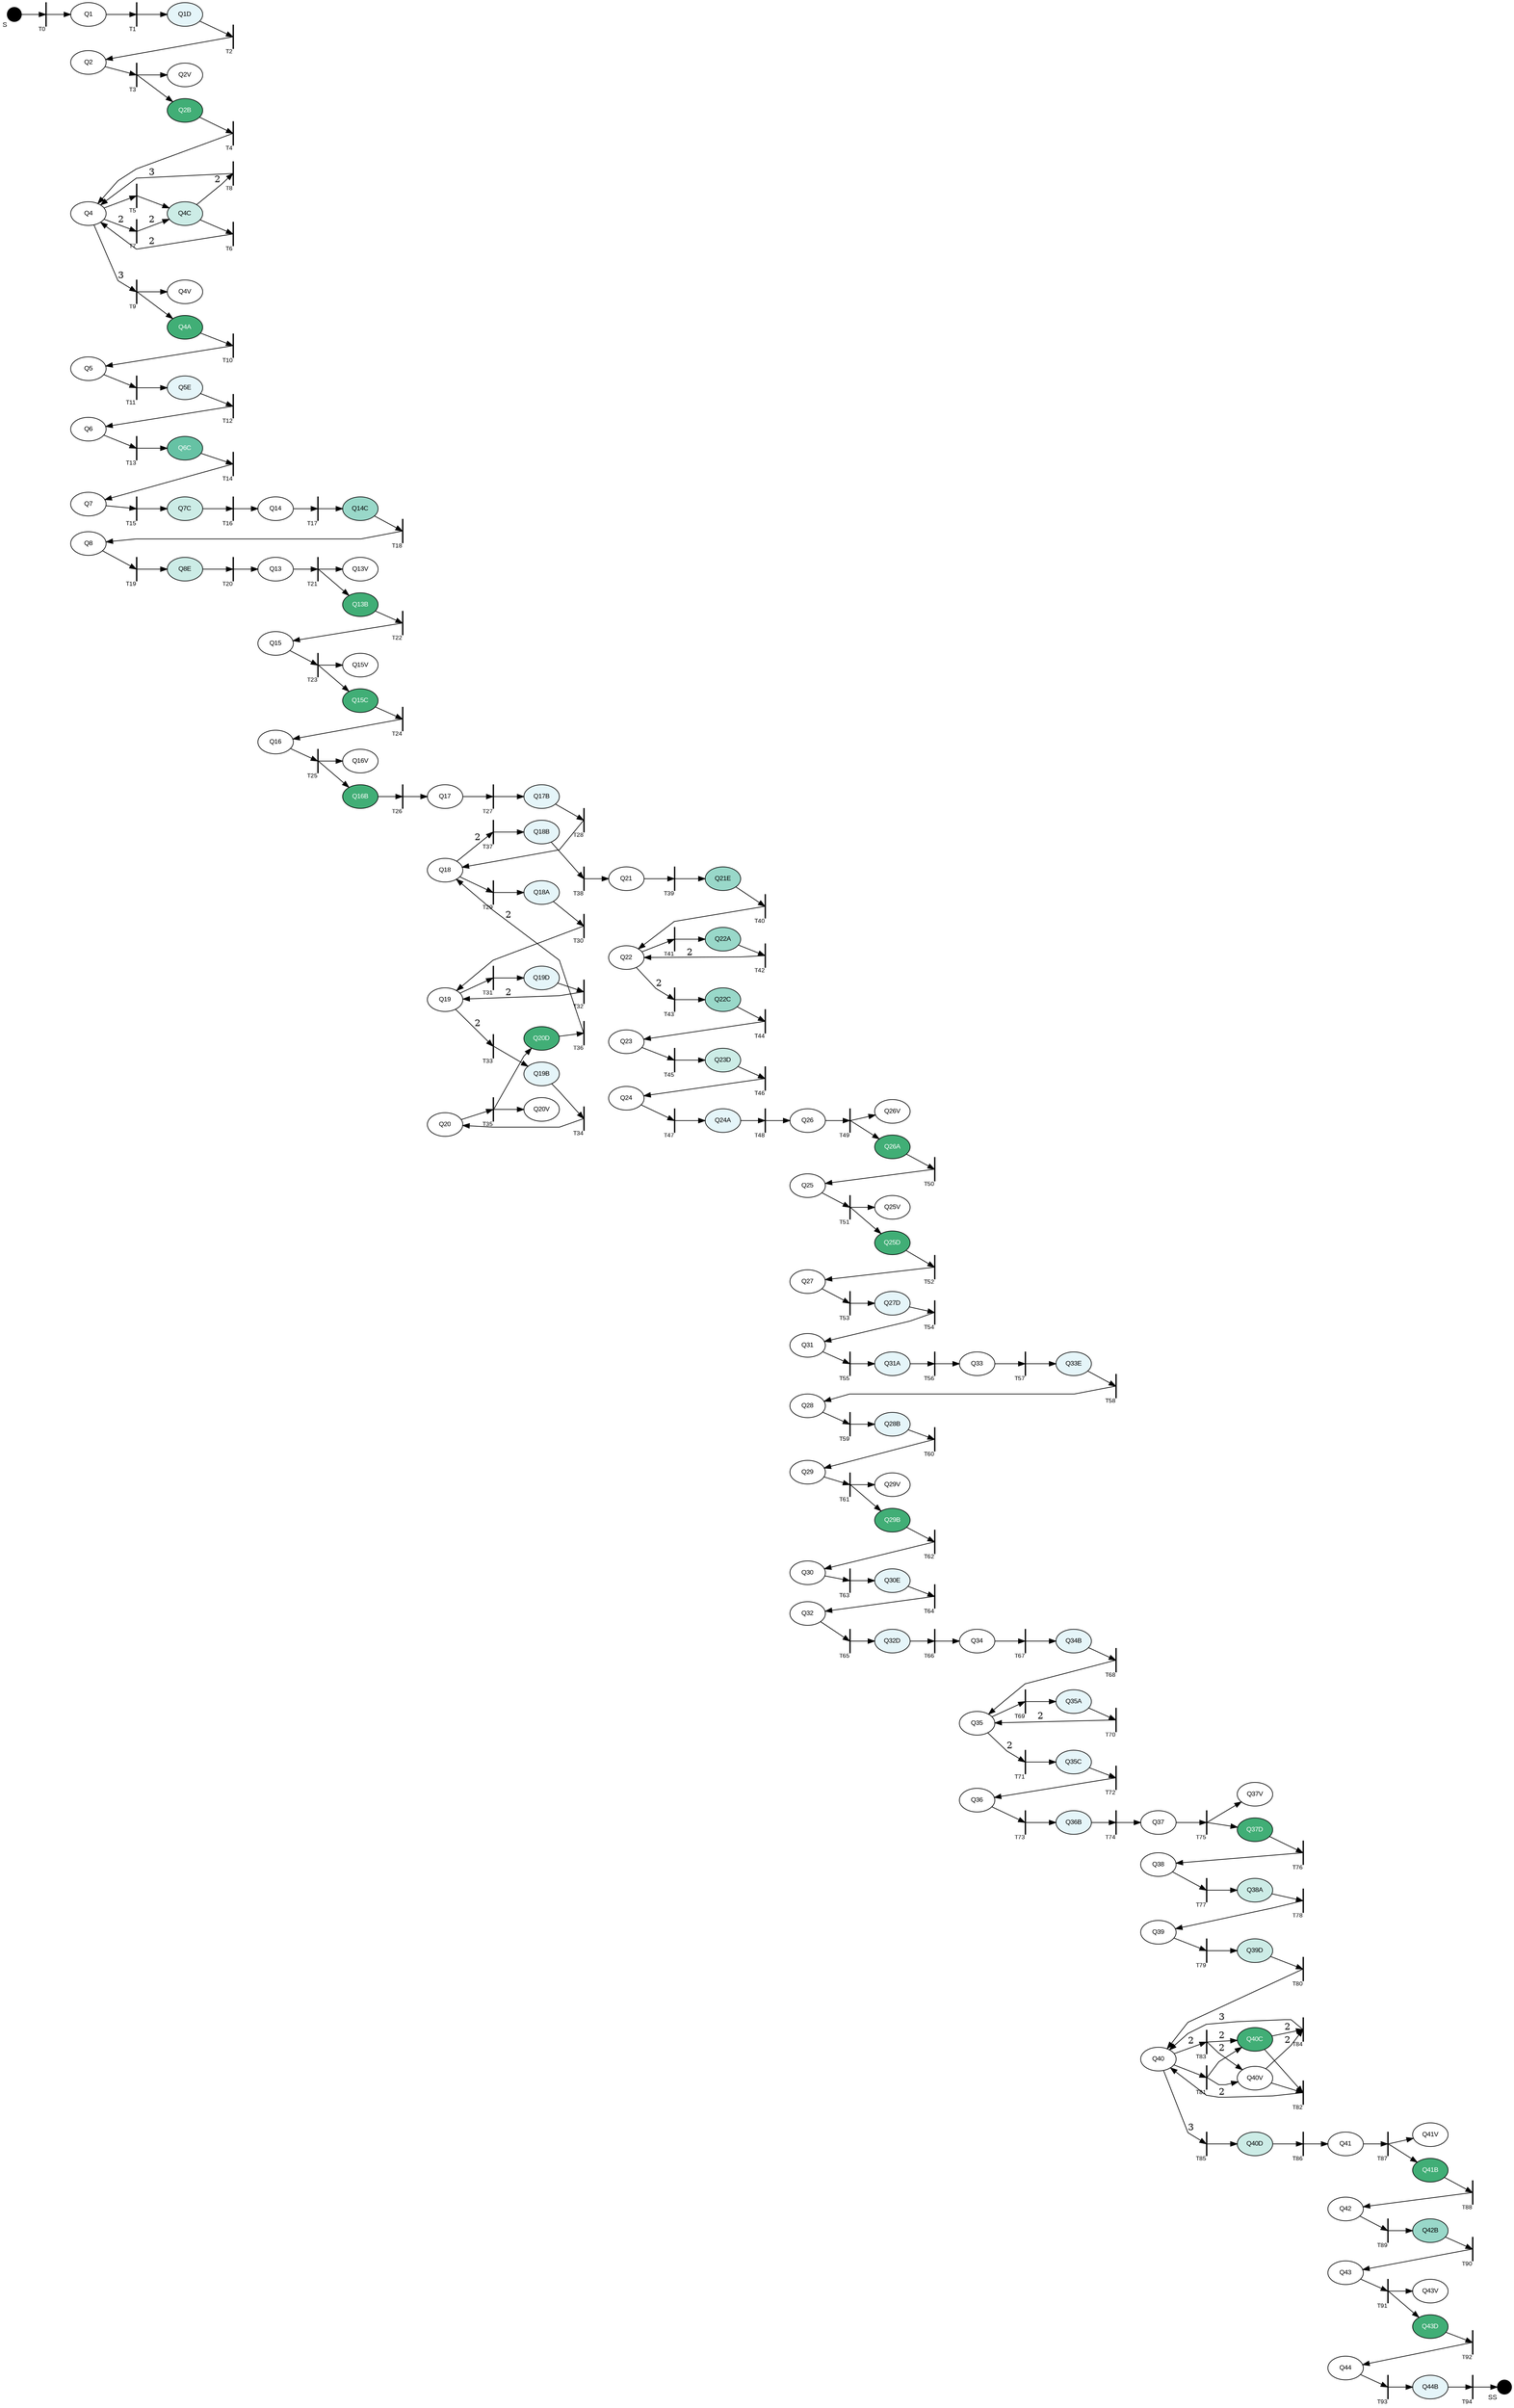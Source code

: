 digraph G { rankdir=LR; splines=polyline;
node[style=filled; fontsize=10; fontname=Arial; fontcolor=black; fillcolor=white; colorscheme=bugn9];
"S"[fillcolor=black; shape=point; width=0.3; xlabel="S";];"Q1"[colorscheme="reds5"; fillcolor=white; ]; "Q1D"[fillcolor=2; ]; "Q2"[colorscheme="reds5"; fillcolor=white; ]; "Q2B"[fillcolor=6; fontcolor=white;]; "Q4"[colorscheme="reds5"; fillcolor=white; fontcolor=black;]; "Q4C"[fillcolor=3; ]; "Q4A"[fillcolor=6; fontcolor=white;]; "Q5"[colorscheme="reds5"; fillcolor=white; ]; "Q5E"[fillcolor=2; ]; "Q6"[colorscheme="reds5"; fillcolor=white; ]; "Q6C"[fillcolor=5; fontcolor=white;]; "Q7"[colorscheme="reds5"; fillcolor=white; ]; "Q7C"[fillcolor=3; ]; "Q14"[colorscheme="reds5"; fillcolor=white; ]; "Q14C"[fillcolor=4; ]; "Q8"[colorscheme="reds5"; fillcolor=white; ]; "Q8E"[fillcolor=3; ]; "Q13"[colorscheme="reds5"; fillcolor=white; ]; "Q13B"[fillcolor=6; fontcolor=white;]; "Q15"[colorscheme="reds5"; fillcolor=white; ]; "Q15C"[fillcolor=6; fontcolor=white;]; "Q16"[colorscheme="reds5"; fillcolor=white; ]; "Q16B"[fillcolor=6; fontcolor=white;]; "Q17"[colorscheme="reds5"; fillcolor=white; ]; "Q17B"[fillcolor=2; ]; "Q18"[colorscheme="reds5"; fillcolor=white; fontcolor=black;]; "Q18A"[fillcolor=2; ]; "Q19"[colorscheme="reds5"; fillcolor=white; fontcolor=black;]; "Q19D"[fillcolor=2; ]; "Q19B"[fillcolor=2; ]; "Q20"[colorscheme="reds5"; fillcolor=white; ]; "Q20D"[fillcolor=6; fontcolor=white;]; "Q18B"[fillcolor=2; ]; "Q21"[colorscheme="reds5"; fillcolor=white; ]; "Q21E"[fillcolor=4; ]; "Q22"[colorscheme="reds5"; fillcolor=white; fontcolor=black;]; "Q22A"[fillcolor=4; ]; "Q22C"[fillcolor=4; ]; "Q23"[colorscheme="reds5"; fillcolor=white; ]; "Q23D"[fillcolor=3; ]; "Q24"[colorscheme="reds5"; fillcolor=white; ]; "Q24A"[fillcolor=2; ]; "Q26"[colorscheme="reds5"; fillcolor=white; ]; "Q26A"[fillcolor=6; fontcolor=white;]; "Q25"[colorscheme="reds5"; fillcolor=white; ]; "Q25D"[fillcolor=6; fontcolor=white;]; "Q27"[colorscheme="reds5"; fillcolor=white; ]; "Q27D"[fillcolor=2; ]; "Q31"[colorscheme="reds5"; fillcolor=white; ]; "Q31A"[fillcolor=2; ]; "Q33"[colorscheme="reds5"; fillcolor=white; ]; "Q33E"[fillcolor=2; ]; "Q28"[colorscheme="reds5"; fillcolor=white; ]; "Q28B"[fillcolor=2; ]; "Q29"[colorscheme="reds5"; fillcolor=white; ]; "Q29B"[fillcolor=6; fontcolor=white;]; "Q30"[colorscheme="reds5"; fillcolor=white; ]; "Q30E"[fillcolor=2; ]; "Q32"[colorscheme="reds5"; fillcolor=white; ]; "Q32D"[fillcolor=2; ]; "Q34"[colorscheme="reds5"; fillcolor=white; ]; "Q34B"[fillcolor=2; ]; "Q35"[colorscheme="reds5"; fillcolor=white; fontcolor=black;]; "Q35A"[fillcolor=2; ]; "Q35C"[fillcolor=2; ]; "Q36"[colorscheme="reds5"; fillcolor=white; ]; "Q36B"[fillcolor=2; ]; "Q37"[colorscheme="reds5"; fillcolor=white; ]; "Q37D"[fillcolor=6; fontcolor=white;]; "Q38"[colorscheme="reds5"; fillcolor=white; ]; "Q38A"[fillcolor=3; ]; "Q39"[colorscheme="reds5"; fillcolor=white; ]; "Q39D"[fillcolor=3; ]; "Q40"[colorscheme="reds5"; fillcolor=white; fontcolor=black;]; "Q40C"[fillcolor=6; fontcolor=white;]; "Q40D"[fillcolor=3; ]; "Q41"[colorscheme="reds5"; fillcolor=white; ]; "Q41B"[fillcolor=6; fontcolor=white;]; "Q42"[colorscheme="reds5"; fillcolor=white; ]; "Q42B"[fillcolor=4; ]; "Q43"[colorscheme="reds5"; fillcolor=white; ]; "Q43D"[fillcolor=6; fontcolor=white;]; "Q44"[colorscheme="reds5"; fillcolor=white; ]; "Q44B"[fillcolor=2; ]; "SS"[fillcolor=black; shape=point; width=0.3; xlabel="SS";];"T0"[fillcolor=black; shape=box; label=""; width=0.01; fontsize=9; xlabel="T0"]; "T1"[fillcolor=black; shape=box; label=""; width=0.01; fontsize=9; xlabel="T1"]; "T2"[fillcolor=black; shape=box; label=""; width=0.01; fontsize=9; xlabel="T2"]; "T3"[fillcolor=black; shape=box; label=""; width=0.01; fontsize=9; xlabel="T3"]; "T4"[fillcolor=black; shape=box; label=""; width=0.01; fontsize=9; xlabel="T4"]; "T5"[fillcolor=black; shape=box; label=""; width=0.01; fontsize=9; xlabel="T5"]; "T6"[fillcolor=black; shape=box; label=""; width=0.01; fontsize=9; xlabel="T6"]; "T7"[fillcolor=black; shape=box; label=""; width=0.01; fontsize=9; xlabel="T7"]; "T8"[fillcolor=black; shape=box; label=""; width=0.01; fontsize=9; xlabel="T8"]; "T9"[fillcolor=black; shape=box; label=""; width=0.01; fontsize=9; xlabel="T9"]; "T10"[fillcolor=black; shape=box; label=""; width=0.01; fontsize=9; xlabel="T10"]; "T11"[fillcolor=black; shape=box; label=""; width=0.01; fontsize=9; xlabel="T11"]; "T12"[fillcolor=black; shape=box; label=""; width=0.01; fontsize=9; xlabel="T12"]; "T13"[fillcolor=black; shape=box; label=""; width=0.01; fontsize=9; xlabel="T13"]; "T14"[fillcolor=black; shape=box; label=""; width=0.01; fontsize=9; xlabel="T14"]; "T15"[fillcolor=black; shape=box; label=""; width=0.01; fontsize=9; xlabel="T15"]; "T16"[fillcolor=black; shape=box; label=""; width=0.01; fontsize=9; xlabel="T16"]; "T17"[fillcolor=black; shape=box; label=""; width=0.01; fontsize=9; xlabel="T17"]; "T18"[fillcolor=black; shape=box; label=""; width=0.01; fontsize=9; xlabel="T18"]; "T19"[fillcolor=black; shape=box; label=""; width=0.01; fontsize=9; xlabel="T19"]; "T20"[fillcolor=black; shape=box; label=""; width=0.01; fontsize=9; xlabel="T20"]; "T21"[fillcolor=black; shape=box; label=""; width=0.01; fontsize=9; xlabel="T21"]; "T22"[fillcolor=black; shape=box; label=""; width=0.01; fontsize=9; xlabel="T22"]; "T23"[fillcolor=black; shape=box; label=""; width=0.01; fontsize=9; xlabel="T23"]; "T24"[fillcolor=black; shape=box; label=""; width=0.01; fontsize=9; xlabel="T24"]; "T25"[fillcolor=black; shape=box; label=""; width=0.01; fontsize=9; xlabel="T25"]; "T26"[fillcolor=black; shape=box; label=""; width=0.01; fontsize=9; xlabel="T26"]; "T27"[fillcolor=black; shape=box; label=""; width=0.01; fontsize=9; xlabel="T27"]; "T28"[fillcolor=black; shape=box; label=""; width=0.01; fontsize=9; xlabel="T28"]; "T29"[fillcolor=black; shape=box; label=""; width=0.01; fontsize=9; xlabel="T29"]; "T30"[fillcolor=black; shape=box; label=""; width=0.01; fontsize=9; xlabel="T30"]; "T31"[fillcolor=black; shape=box; label=""; width=0.01; fontsize=9; xlabel="T31"]; "T32"[fillcolor=black; shape=box; label=""; width=0.01; fontsize=9; xlabel="T32"]; "T33"[fillcolor=black; shape=box; label=""; width=0.01; fontsize=9; xlabel="T33"]; "T34"[fillcolor=black; shape=box; label=""; width=0.01; fontsize=9; xlabel="T34"]; "T35"[fillcolor=black; shape=box; label=""; width=0.01; fontsize=9; xlabel="T35"]; "T36"[fillcolor=black; shape=box; label=""; width=0.01; fontsize=9; xlabel="T36"]; "T37"[fillcolor=black; shape=box; label=""; width=0.01; fontsize=9; xlabel="T37"]; "T38"[fillcolor=black; shape=box; label=""; width=0.01; fontsize=9; xlabel="T38"]; "T39"[fillcolor=black; shape=box; label=""; width=0.01; fontsize=9; xlabel="T39"]; "T40"[fillcolor=black; shape=box; label=""; width=0.01; fontsize=9; xlabel="T40"]; "T41"[fillcolor=black; shape=box; label=""; width=0.01; fontsize=9; xlabel="T41"]; "T42"[fillcolor=black; shape=box; label=""; width=0.01; fontsize=9; xlabel="T42"]; "T43"[fillcolor=black; shape=box; label=""; width=0.01; fontsize=9; xlabel="T43"]; "T44"[fillcolor=black; shape=box; label=""; width=0.01; fontsize=9; xlabel="T44"]; "T45"[fillcolor=black; shape=box; label=""; width=0.01; fontsize=9; xlabel="T45"]; "T46"[fillcolor=black; shape=box; label=""; width=0.01; fontsize=9; xlabel="T46"]; "T47"[fillcolor=black; shape=box; label=""; width=0.01; fontsize=9; xlabel="T47"]; "T48"[fillcolor=black; shape=box; label=""; width=0.01; fontsize=9; xlabel="T48"]; "T49"[fillcolor=black; shape=box; label=""; width=0.01; fontsize=9; xlabel="T49"]; "T50"[fillcolor=black; shape=box; label=""; width=0.01; fontsize=9; xlabel="T50"]; "T51"[fillcolor=black; shape=box; label=""; width=0.01; fontsize=9; xlabel="T51"]; "T52"[fillcolor=black; shape=box; label=""; width=0.01; fontsize=9; xlabel="T52"]; "T53"[fillcolor=black; shape=box; label=""; width=0.01; fontsize=9; xlabel="T53"]; "T54"[fillcolor=black; shape=box; label=""; width=0.01; fontsize=9; xlabel="T54"]; "T55"[fillcolor=black; shape=box; label=""; width=0.01; fontsize=9; xlabel="T55"]; "T56"[fillcolor=black; shape=box; label=""; width=0.01; fontsize=9; xlabel="T56"]; "T57"[fillcolor=black; shape=box; label=""; width=0.01; fontsize=9; xlabel="T57"]; "T58"[fillcolor=black; shape=box; label=""; width=0.01; fontsize=9; xlabel="T58"]; "T59"[fillcolor=black; shape=box; label=""; width=0.01; fontsize=9; xlabel="T59"]; "T60"[fillcolor=black; shape=box; label=""; width=0.01; fontsize=9; xlabel="T60"]; "T61"[fillcolor=black; shape=box; label=""; width=0.01; fontsize=9; xlabel="T61"]; "T62"[fillcolor=black; shape=box; label=""; width=0.01; fontsize=9; xlabel="T62"]; "T63"[fillcolor=black; shape=box; label=""; width=0.01; fontsize=9; xlabel="T63"]; "T64"[fillcolor=black; shape=box; label=""; width=0.01; fontsize=9; xlabel="T64"]; "T65"[fillcolor=black; shape=box; label=""; width=0.01; fontsize=9; xlabel="T65"]; "T66"[fillcolor=black; shape=box; label=""; width=0.01; fontsize=9; xlabel="T66"]; "T67"[fillcolor=black; shape=box; label=""; width=0.01; fontsize=9; xlabel="T67"]; "T68"[fillcolor=black; shape=box; label=""; width=0.01; fontsize=9; xlabel="T68"]; "T69"[fillcolor=black; shape=box; label=""; width=0.01; fontsize=9; xlabel="T69"]; "T70"[fillcolor=black; shape=box; label=""; width=0.01; fontsize=9; xlabel="T70"]; "T71"[fillcolor=black; shape=box; label=""; width=0.01; fontsize=9; xlabel="T71"]; "T72"[fillcolor=black; shape=box; label=""; width=0.01; fontsize=9; xlabel="T72"]; "T73"[fillcolor=black; shape=box; label=""; width=0.01; fontsize=9; xlabel="T73"]; "T74"[fillcolor=black; shape=box; label=""; width=0.01; fontsize=9; xlabel="T74"]; "T75"[fillcolor=black; shape=box; label=""; width=0.01; fontsize=9; xlabel="T75"]; "T76"[fillcolor=black; shape=box; label=""; width=0.01; fontsize=9; xlabel="T76"]; "T77"[fillcolor=black; shape=box; label=""; width=0.01; fontsize=9; xlabel="T77"]; "T78"[fillcolor=black; shape=box; label=""; width=0.01; fontsize=9; xlabel="T78"]; "T79"[fillcolor=black; shape=box; label=""; width=0.01; fontsize=9; xlabel="T79"]; "T80"[fillcolor=black; shape=box; label=""; width=0.01; fontsize=9; xlabel="T80"]; "T81"[fillcolor=black; shape=box; label=""; width=0.01; fontsize=9; xlabel="T81"]; "T82"[fillcolor=black; shape=box; label=""; width=0.01; fontsize=9; xlabel="T82"]; "T83"[fillcolor=black; shape=box; label=""; width=0.01; fontsize=9; xlabel="T83"]; "T84"[fillcolor=black; shape=box; label=""; width=0.01; fontsize=9; xlabel="T84"]; "T85"[fillcolor=black; shape=box; label=""; width=0.01; fontsize=9; xlabel="T85"]; "T86"[fillcolor=black; shape=box; label=""; width=0.01; fontsize=9; xlabel="T86"]; "T87"[fillcolor=black; shape=box; label=""; width=0.01; fontsize=9; xlabel="T87"]; "T88"[fillcolor=black; shape=box; label=""; width=0.01; fontsize=9; xlabel="T88"]; "T89"[fillcolor=black; shape=box; label=""; width=0.01; fontsize=9; xlabel="T89"]; "T90"[fillcolor=black; shape=box; label=""; width=0.01; fontsize=9; xlabel="T90"]; "T91"[fillcolor=black; shape=box; label=""; width=0.01; fontsize=9; xlabel="T91"]; "T92"[fillcolor=black; shape=box; label=""; width=0.01; fontsize=9; xlabel="T92"]; "T93"[fillcolor=black; shape=box; label=""; width=0.01; fontsize=9; xlabel="T93"]; "T94"[fillcolor=black; shape=box; label=""; width=0.01; fontsize=9; xlabel="T94"]; {rank=same; "Q1"; "Q2"; "Q4"; "Q5"; "Q6"; "Q7"; "Q8"; }{rank=same; "Q14"; "Q13"; "Q15"; "Q16"; }{rank=same; "Q17"; "Q18"; "Q19"; "Q20"; }{rank=same; "Q21"; "Q22"; "Q23"; "Q24"; }{rank=same; "Q26"; "Q25"; "Q27"; "Q31"; "Q28"; "Q29"; "Q30"; "Q32"; }{rank=same; "Q33"; "Q34"; "Q35"; "Q36"; }{rank=same; "Q37"; "Q38"; "Q39"; "Q40"; }{rank=same; "Q41"; "Q42"; "Q43"; "Q44"; }"S"->"T0" "T0"->"Q1" "Q1"->"T1" "T1"->"Q1D" "Q1D"->"T2" "T2"->"Q2" "Q2"->"T3" "T3"->"Q2B" "T3"->"Q2V" "Q2B"->"T4" "T4"->"Q4" "Q4"->"T5" "T5"->"Q4C" "Q4C"->"T6" "T6"->"Q4"[label="2";]; "Q4"->"T7"[label="2";]; "T7"->"Q4C"[label="2";]; "Q4C"->"T8"[label="2";]; "T8"->"Q4"[label="3";]; "Q4"->"T9"[label="3";]; "T9"->"Q4A" "T9"->"Q4V" "Q4A"->"T10" "T10"->"Q5" "Q5"->"T11" "T11"->"Q5E" "Q5E"->"T12" "T12"->"Q6" "Q6"->"T13" "T13"->"Q6C" "Q6C"->"T14" "T14"->"Q7" "Q7"->"T15" "T15"->"Q7C" "Q7C"->"T16" "T16"->"Q14" "Q14"->"T17" "T17"->"Q14C" "Q14C"->"T18" "T18"->"Q8" "Q8"->"T19" "T19"->"Q8E" "Q8E"->"T20" "T20"->"Q13" "Q13"->"T21" "T21"->"Q13B" "T21"->"Q13V" "Q13B"->"T22" "T22"->"Q15" "Q15"->"T23" "T23"->"Q15C" "T23"->"Q15V" "Q15C"->"T24" "T24"->"Q16" "Q16"->"T25" "T25"->"Q16B" "T25"->"Q16V" "Q16B"->"T26" "T26"->"Q17" "Q17"->"T27" "T27"->"Q17B" "Q17B"->"T28" "T28"->"Q18" "Q18"->"T29" "T29"->"Q18A" "Q18A"->"T30" "T30"->"Q19" "Q19"->"T31" "T31"->"Q19D" "Q19D"->"T32" "T32"->"Q19"[label="2";]; "Q19"->"T33"[label="2";]; "T33"->"Q19B" "Q19B"->"T34" "T34"->"Q20" "Q20"->"T35" "T35"->"Q20D" "T35"->"Q20V" "Q20D"->"T36" "T36"->"Q18"[label="2";]; "Q18"->"T37"[label="2";]; "T37"->"Q18B" "Q18B"->"T38" "T38"->"Q21" "Q21"->"T39" "T39"->"Q21E" "Q21E"->"T40" "T40"->"Q22" "Q22"->"T41" "T41"->"Q22A" "Q22A"->"T42" "T42"->"Q22"[label="2";]; "Q22"->"T43"[label="2";]; "T43"->"Q22C" "Q22C"->"T44" "T44"->"Q23" "Q23"->"T45" "T45"->"Q23D" "Q23D"->"T46" "T46"->"Q24" "Q24"->"T47" "T47"->"Q24A" "Q24A"->"T48" "T48"->"Q26" "Q26"->"T49" "T49"->"Q26A" "T49"->"Q26V" "Q26A"->"T50" "T50"->"Q25" "Q25"->"T51" "T51"->"Q25D" "T51"->"Q25V" "Q25D"->"T52" "T52"->"Q27" "Q27"->"T53" "T53"->"Q27D" "Q27D"->"T54" "T54"->"Q31" "Q31"->"T55" "T55"->"Q31A" "Q31A"->"T56" "T56"->"Q33" "Q33"->"T57" "T57"->"Q33E" "Q33E"->"T58" "T58"->"Q28" "Q28"->"T59" "T59"->"Q28B" "Q28B"->"T60" "T60"->"Q29" "Q29"->"T61" "T61"->"Q29B" "T61"->"Q29V" "Q29B"->"T62" "T62"->"Q30" "Q30"->"T63" "T63"->"Q30E" "Q30E"->"T64" "T64"->"Q32" "Q32"->"T65" "T65"->"Q32D" "Q32D"->"T66" "T66"->"Q34" "Q34"->"T67" "T67"->"Q34B" "Q34B"->"T68" "T68"->"Q35" "Q35"->"T69" "T69"->"Q35A" "Q35A"->"T70" "T70"->"Q35"[label="2";]; "Q35"->"T71"[label="2";]; "T71"->"Q35C" "Q35C"->"T72" "T72"->"Q36" "Q36"->"T73" "T73"->"Q36B" "Q36B"->"T74" "T74"->"Q37" "Q37"->"T75" "T75"->"Q37D" "T75"->"Q37V" "Q37D"->"T76" "T76"->"Q38" "Q38"->"T77" "T77"->"Q38A" "Q38A"->"T78" "T78"->"Q39" "Q39"->"T79" "T79"->"Q39D" "Q39D"->"T80" "T80"->"Q40" "Q40"->"T81" "T81"->"Q40C" "T81"->"Q40V" "Q40C"->"T82" "Q40V"->"T82" "T82"->"Q40"[label="2";]; "Q40"->"T83"[label="2";]; "T83"->"Q40C"[label="2";]; "T83"->"Q40V"[label="2";]; "Q40C"->"T84"[label="2";]; "Q40V"->"T84"[label="2";]; "T84"->"Q40"[label="3";]; "Q40"->"T85"[label="3";]; "T85"->"Q40D" "Q40D"->"T86" "T86"->"Q41" "Q41"->"T87" "T87"->"Q41B" "T87"->"Q41V" "Q41B"->"T88" "T88"->"Q42" "Q42"->"T89" "T89"->"Q42B" "Q42B"->"T90" "T90"->"Q43" "Q43"->"T91" "T91"->"Q43D" "T91"->"Q43V" "Q43D"->"T92" "T92"->"Q44" "Q44"->"T93" "T93"->"Q44B" "Q44B"->"T94" "T94"->"SS" }